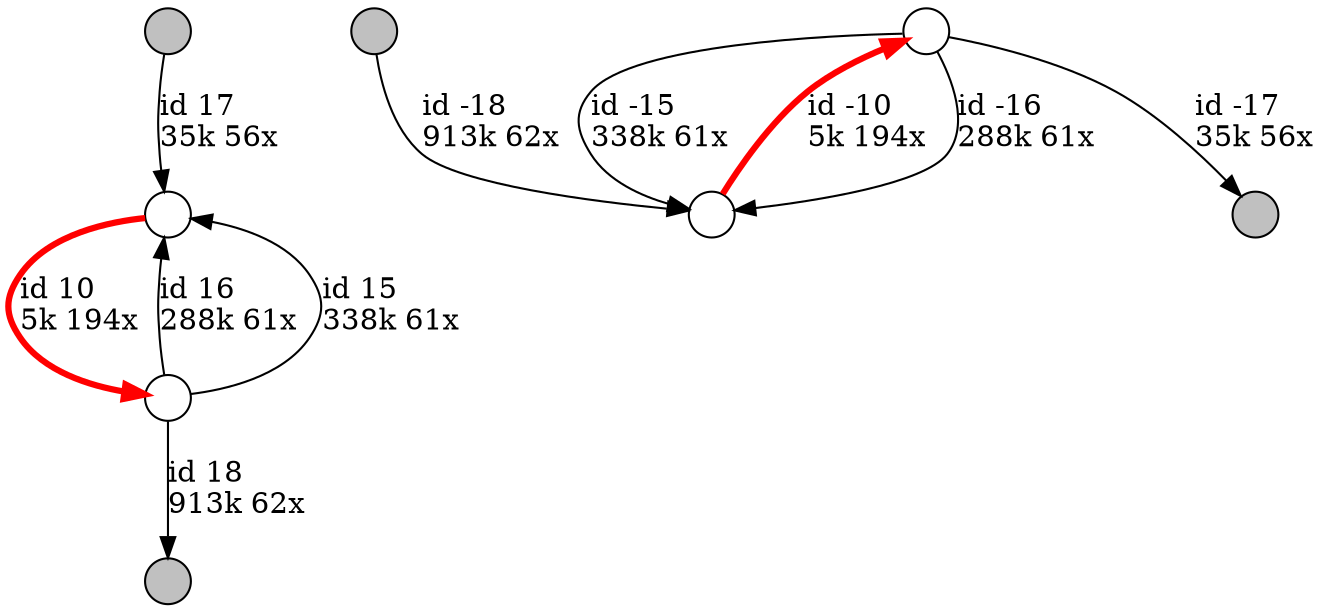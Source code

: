 digraph {
nodesep = 0.5;
node [shape = circle, label = "", height = 0.3];
"0" [style = "filled", fillcolor = "grey"];
"1" [style = "filled", fillcolor = "grey"];
"2" [style = "filled", fillcolor = "grey"];
"3" [style = "filled", fillcolor = "grey"];
"3" -> "4" [label = "id -18\l913k 62x", color = "black"] ;
"5" -> "1" [label = "id -17\l35k 56x", color = "black"] ;
"7" -> "6" [label = "id 16\l288k 61x", color = "black"] ;
"7" -> "6" [label = "id 15\l338k 61x", color = "black"] ;
"0" -> "6" [label = "id 17\l35k 56x", color = "black"] ;
"5" -> "4" [label = "id -16\l288k 61x", color = "black"] ;
"7" -> "2" [label = "id 18\l913k 62x", color = "black"] ;
"5" -> "4" [label = "id -15\l338k 61x", color = "black"] ;
"6" -> "7" [label = "id 10\l5k 194x", color = "red" , penwidth = 3] ;
"4" -> "5" [label = "id -10\l5k 194x", color = "red" , penwidth = 3] ;
}
